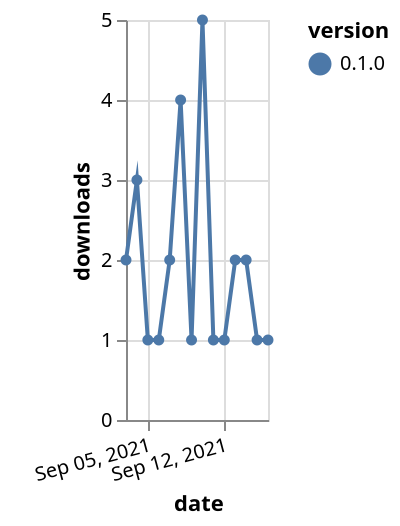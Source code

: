 {"$schema": "https://vega.github.io/schema/vega-lite/v5.json", "description": "A simple bar chart with embedded data.", "data": {"values": [{"date": "2021-09-03", "total": 990, "delta": 2, "version": "0.1.0"}, {"date": "2021-09-04", "total": 993, "delta": 3, "version": "0.1.0"}, {"date": "2021-09-05", "total": 994, "delta": 1, "version": "0.1.0"}, {"date": "2021-09-06", "total": 995, "delta": 1, "version": "0.1.0"}, {"date": "2021-09-07", "total": 997, "delta": 2, "version": "0.1.0"}, {"date": "2021-09-08", "total": 1001, "delta": 4, "version": "0.1.0"}, {"date": "2021-09-09", "total": 1002, "delta": 1, "version": "0.1.0"}, {"date": "2021-09-10", "total": 1007, "delta": 5, "version": "0.1.0"}, {"date": "2021-09-11", "total": 1008, "delta": 1, "version": "0.1.0"}, {"date": "2021-09-12", "total": 1009, "delta": 1, "version": "0.1.0"}, {"date": "2021-09-13", "total": 1011, "delta": 2, "version": "0.1.0"}, {"date": "2021-09-14", "total": 1013, "delta": 2, "version": "0.1.0"}, {"date": "2021-09-15", "total": 1014, "delta": 1, "version": "0.1.0"}, {"date": "2021-09-16", "total": 1015, "delta": 1, "version": "0.1.0"}]}, "width": "container", "mark": {"type": "line", "point": {"filled": true}}, "encoding": {"x": {"field": "date", "type": "temporal", "timeUnit": "yearmonthdate", "title": "date", "axis": {"labelAngle": -15}}, "y": {"field": "delta", "type": "quantitative", "title": "downloads"}, "color": {"field": "version", "type": "nominal"}, "tooltip": {"field": "delta"}}}